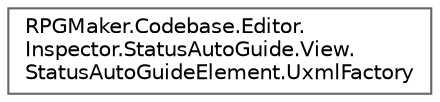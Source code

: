 digraph "クラス階層図"
{
 // LATEX_PDF_SIZE
  bgcolor="transparent";
  edge [fontname=Helvetica,fontsize=10,labelfontname=Helvetica,labelfontsize=10];
  node [fontname=Helvetica,fontsize=10,shape=box,height=0.2,width=0.4];
  rankdir="LR";
  Node0 [id="Node000000",label="RPGMaker.Codebase.Editor.\lInspector.StatusAutoGuide.View.\lStatusAutoGuideElement.UxmlFactory",height=0.2,width=0.4,color="grey40", fillcolor="white", style="filled",URL="$d1/ded/class_r_p_g_maker_1_1_codebase_1_1_editor_1_1_inspector_1_1_status_auto_guide_1_1_view_1_1_statu901b4a7e574270fc23242cb6b38edb35.html",tooltip="😁 ＵＸＭＬ工場"];
}
